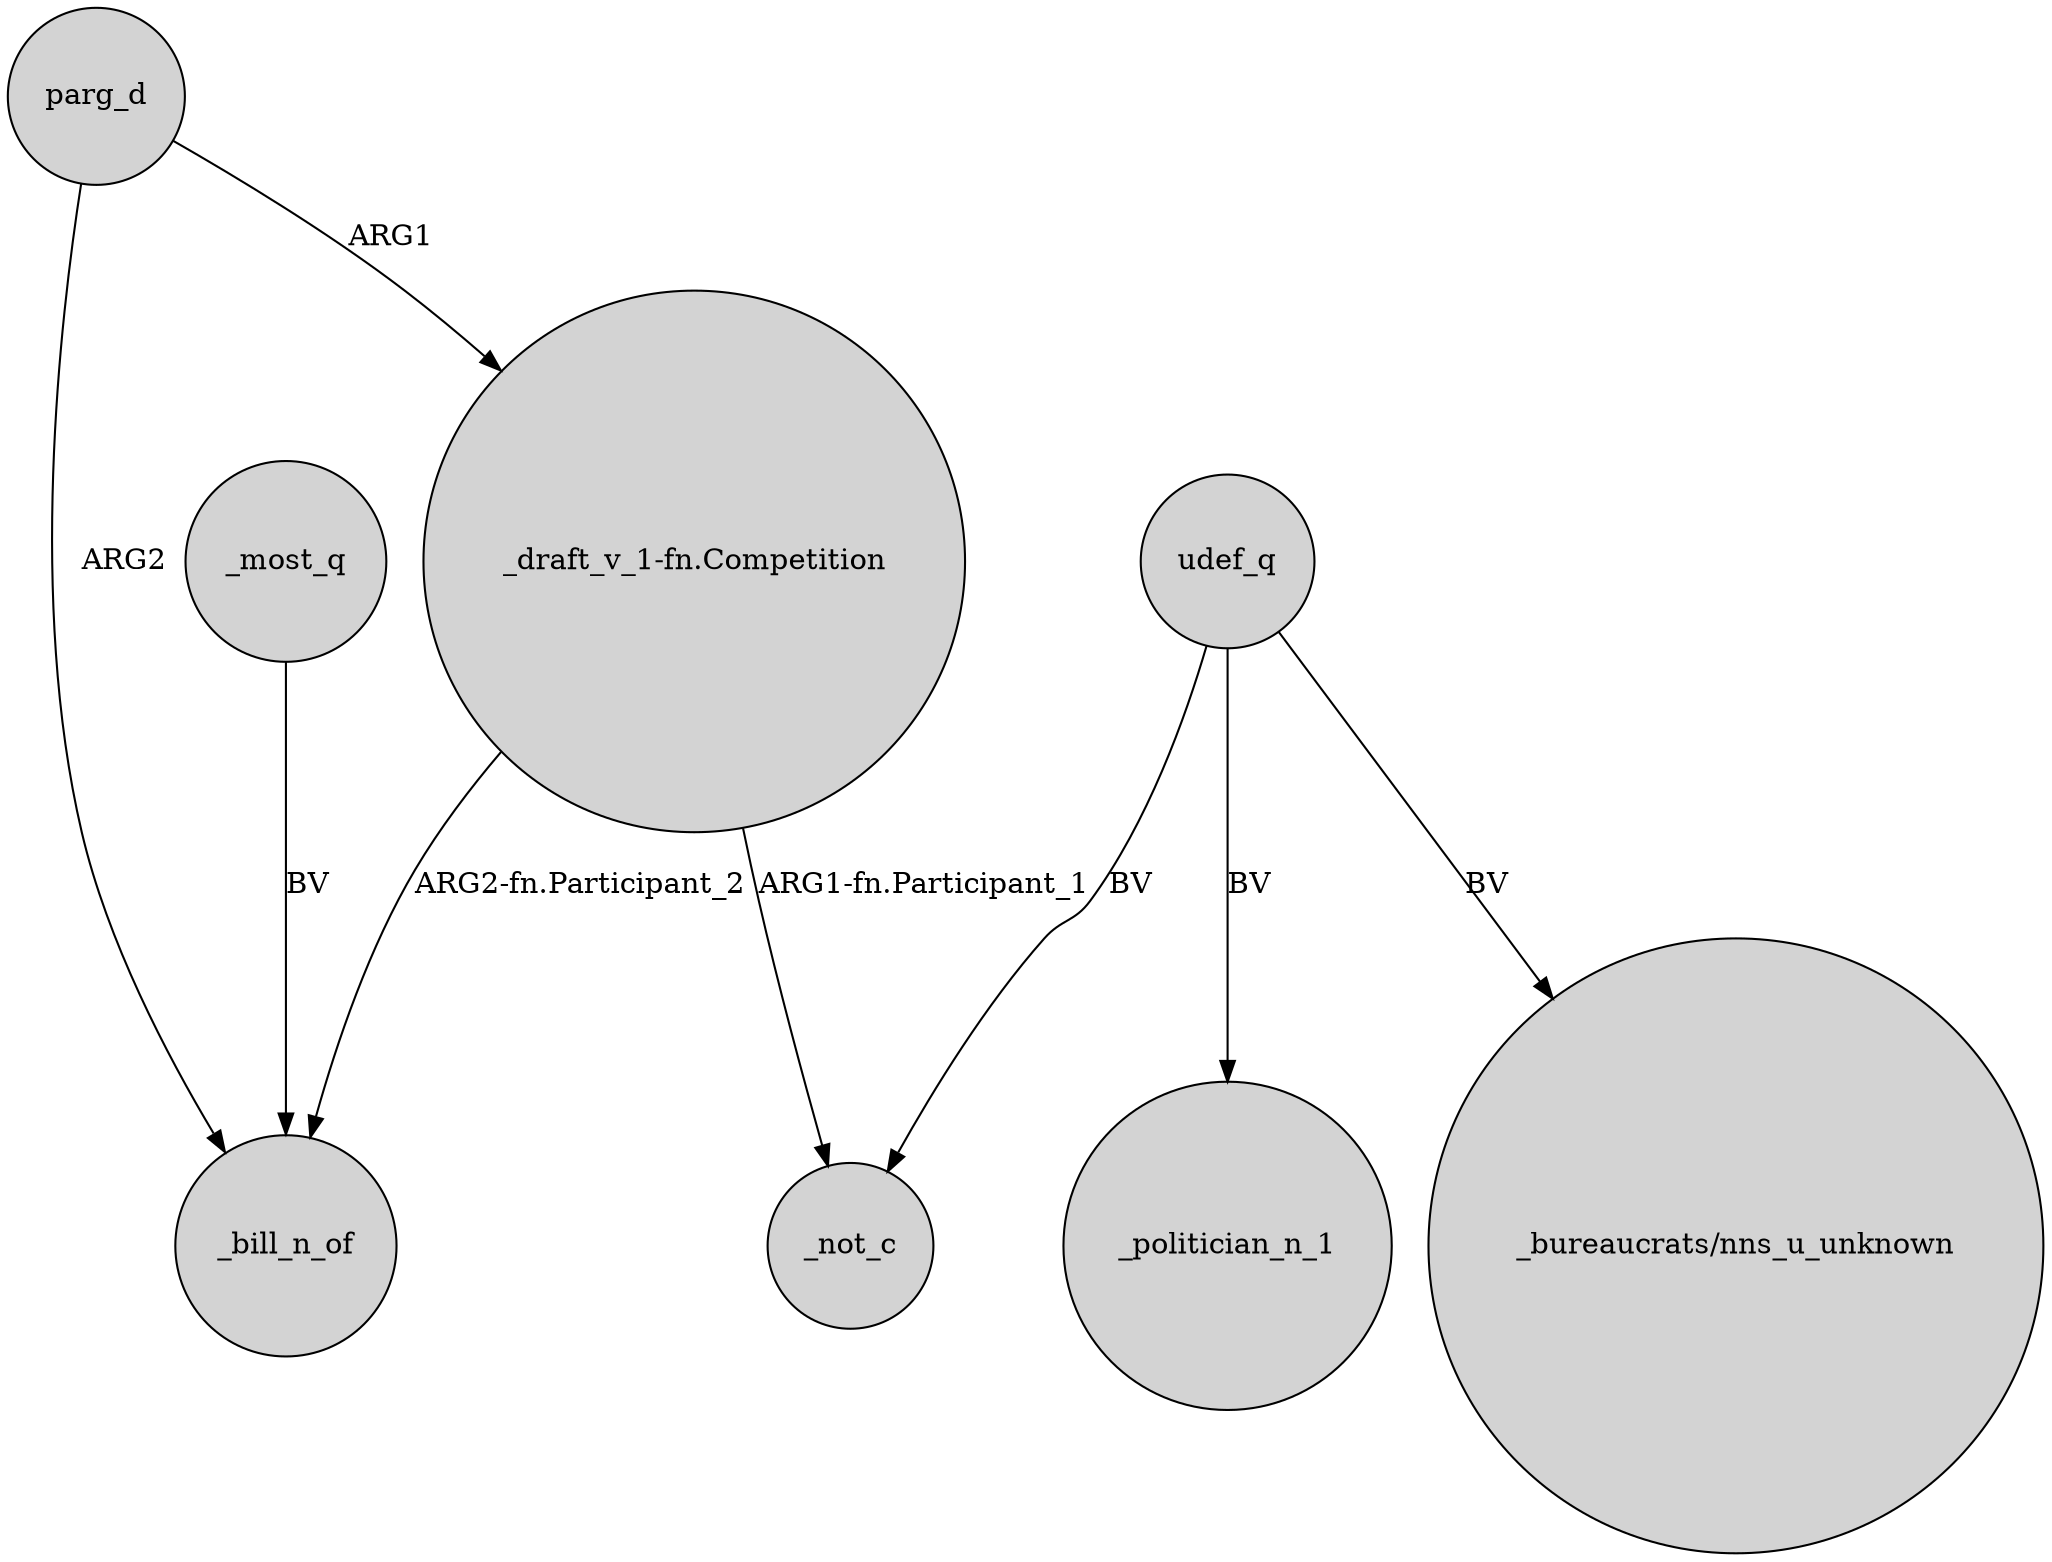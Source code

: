 digraph {
	node [shape=circle style=filled]
	"_draft_v_1-fn.Competition" -> _bill_n_of [label="ARG2-fn.Participant_2"]
	parg_d -> "_draft_v_1-fn.Competition" [label=ARG1]
	"_draft_v_1-fn.Competition" -> _not_c [label="ARG1-fn.Participant_1"]
	udef_q -> _politician_n_1 [label=BV]
	_most_q -> _bill_n_of [label=BV]
	udef_q -> "_bureaucrats/nns_u_unknown" [label=BV]
	parg_d -> _bill_n_of [label=ARG2]
	udef_q -> _not_c [label=BV]
}
